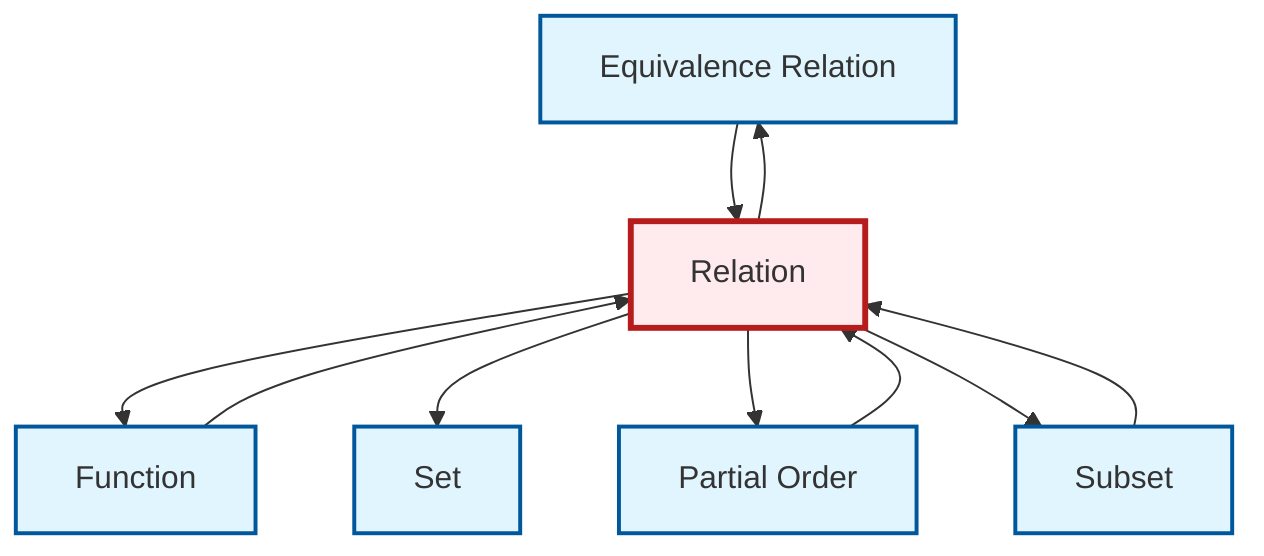 graph TD
    classDef definition fill:#e1f5fe,stroke:#01579b,stroke-width:2px
    classDef theorem fill:#f3e5f5,stroke:#4a148c,stroke-width:2px
    classDef axiom fill:#fff3e0,stroke:#e65100,stroke-width:2px
    classDef example fill:#e8f5e9,stroke:#1b5e20,stroke-width:2px
    classDef current fill:#ffebee,stroke:#b71c1c,stroke-width:3px
    def-equivalence-relation["Equivalence Relation"]:::definition
    def-function["Function"]:::definition
    def-set["Set"]:::definition
    def-relation["Relation"]:::definition
    def-subset["Subset"]:::definition
    def-partial-order["Partial Order"]:::definition
    def-relation --> def-equivalence-relation
    def-function --> def-relation
    def-subset --> def-relation
    def-relation --> def-function
    def-relation --> def-set
    def-relation --> def-partial-order
    def-partial-order --> def-relation
    def-equivalence-relation --> def-relation
    def-relation --> def-subset
    class def-relation current